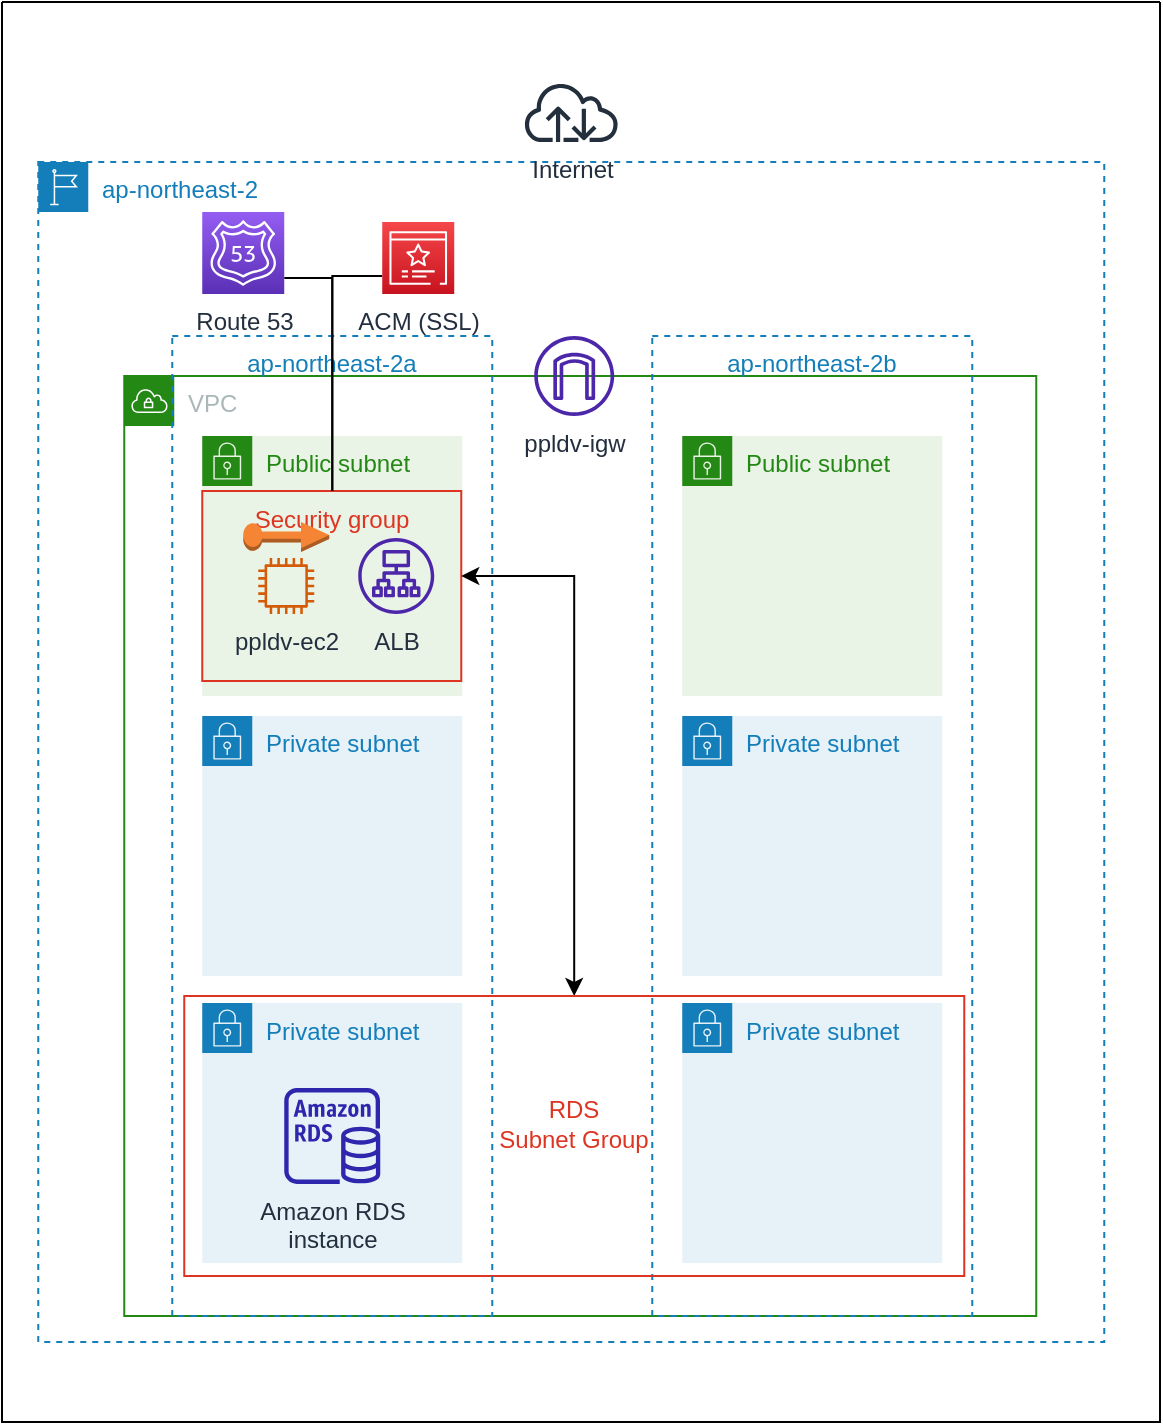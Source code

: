 <mxfile version="24.0.7" type="github">
  <diagram name="페이지-1" id="qs2-ORPQtPB0dxBW6ePt">
    <mxGraphModel dx="899" dy="687" grid="1" gridSize="10" guides="1" tooltips="1" connect="1" arrows="1" fold="1" page="1" pageScale="1" pageWidth="827" pageHeight="1169" math="0" shadow="0">
      <root>
        <mxCell id="0" />
        <mxCell id="1" parent="0" />
        <mxCell id="8S-bYS2UDUefdeKPtJc--1" value="" style="swimlane;startSize=0;" vertex="1" parent="1">
          <mxGeometry x="124" y="30" width="579" height="710" as="geometry" />
        </mxCell>
        <mxCell id="8S-bYS2UDUefdeKPtJc--2" value="ap-northeast-2" style="points=[[0,0],[0.25,0],[0.5,0],[0.75,0],[1,0],[1,0.25],[1,0.5],[1,0.75],[1,1],[0.75,1],[0.5,1],[0.25,1],[0,1],[0,0.75],[0,0.5],[0,0.25]];outlineConnect=0;gradientColor=none;html=1;whiteSpace=wrap;fontSize=12;fontStyle=0;container=1;pointerEvents=0;collapsible=0;recursiveResize=0;shape=mxgraph.aws4.group;grIcon=mxgraph.aws4.group_region;strokeColor=#147EBA;fillColor=none;verticalAlign=top;align=left;spacingLeft=30;fontColor=#147EBA;dashed=1;" vertex="1" parent="8S-bYS2UDUefdeKPtJc--1">
          <mxGeometry x="18.13" y="80" width="533" height="590" as="geometry" />
        </mxCell>
        <mxCell id="8S-bYS2UDUefdeKPtJc--3" value="VPC" style="points=[[0,0],[0.25,0],[0.5,0],[0.75,0],[1,0],[1,0.25],[1,0.5],[1,0.75],[1,1],[0.75,1],[0.5,1],[0.25,1],[0,1],[0,0.75],[0,0.5],[0,0.25]];outlineConnect=0;gradientColor=none;html=1;whiteSpace=wrap;fontSize=12;fontStyle=0;container=1;pointerEvents=0;collapsible=0;recursiveResize=0;shape=mxgraph.aws4.group;grIcon=mxgraph.aws4.group_vpc;strokeColor=#248814;fillColor=none;verticalAlign=top;align=left;spacingLeft=30;fontColor=#AAB7B8;dashed=0;" vertex="1" parent="8S-bYS2UDUefdeKPtJc--2">
          <mxGeometry x="43" y="107" width="456" height="470" as="geometry" />
        </mxCell>
        <mxCell id="8S-bYS2UDUefdeKPtJc--4" value="Public subnet" style="points=[[0,0],[0.25,0],[0.5,0],[0.75,0],[1,0],[1,0.25],[1,0.5],[1,0.75],[1,1],[0.75,1],[0.5,1],[0.25,1],[0,1],[0,0.75],[0,0.5],[0,0.25]];outlineConnect=0;gradientColor=none;html=1;whiteSpace=wrap;fontSize=12;fontStyle=0;container=1;pointerEvents=0;collapsible=0;recursiveResize=0;shape=mxgraph.aws4.group;grIcon=mxgraph.aws4.group_security_group;grStroke=0;strokeColor=#248814;fillColor=#E9F3E6;verticalAlign=top;align=left;spacingLeft=30;fontColor=#248814;dashed=0;" vertex="1" parent="8S-bYS2UDUefdeKPtJc--3">
          <mxGeometry x="39" y="30" width="130" height="130" as="geometry" />
        </mxCell>
        <mxCell id="8S-bYS2UDUefdeKPtJc--12" value="ALB" style="sketch=0;outlineConnect=0;fontColor=#232F3E;gradientColor=none;fillColor=#4D27AA;strokeColor=none;dashed=0;verticalLabelPosition=bottom;verticalAlign=top;align=center;html=1;fontSize=12;fontStyle=0;aspect=fixed;pointerEvents=1;shape=mxgraph.aws4.application_load_balancer;" vertex="1" parent="8S-bYS2UDUefdeKPtJc--4">
          <mxGeometry x="77.99" y="51" width="38" height="38" as="geometry" />
        </mxCell>
        <mxCell id="8S-bYS2UDUefdeKPtJc--66" value="Security group" style="fillColor=none;strokeColor=#DD3522;verticalAlign=top;fontStyle=0;fontColor=#DD3522;whiteSpace=wrap;html=1;" vertex="1" parent="8S-bYS2UDUefdeKPtJc--4">
          <mxGeometry y="27.5" width="129.5" height="95" as="geometry" />
        </mxCell>
        <mxCell id="8S-bYS2UDUefdeKPtJc--5" value="Public subnet" style="points=[[0,0],[0.25,0],[0.5,0],[0.75,0],[1,0],[1,0.25],[1,0.5],[1,0.75],[1,1],[0.75,1],[0.5,1],[0.25,1],[0,1],[0,0.75],[0,0.5],[0,0.25]];outlineConnect=0;gradientColor=none;html=1;whiteSpace=wrap;fontSize=12;fontStyle=0;container=1;pointerEvents=0;collapsible=0;recursiveResize=0;shape=mxgraph.aws4.group;grIcon=mxgraph.aws4.group_security_group;grStroke=0;strokeColor=#248814;fillColor=#E9F3E6;verticalAlign=top;align=left;spacingLeft=30;fontColor=#248814;dashed=0;" vertex="1" parent="8S-bYS2UDUefdeKPtJc--3">
          <mxGeometry x="279" y="30" width="130" height="130" as="geometry" />
        </mxCell>
        <mxCell id="8S-bYS2UDUefdeKPtJc--6" value="Private subnet" style="points=[[0,0],[0.25,0],[0.5,0],[0.75,0],[1,0],[1,0.25],[1,0.5],[1,0.75],[1,1],[0.75,1],[0.5,1],[0.25,1],[0,1],[0,0.75],[0,0.5],[0,0.25]];outlineConnect=0;gradientColor=none;html=1;whiteSpace=wrap;fontSize=12;fontStyle=0;container=1;pointerEvents=0;collapsible=0;recursiveResize=0;shape=mxgraph.aws4.group;grIcon=mxgraph.aws4.group_security_group;grStroke=0;strokeColor=#147EBA;fillColor=#E6F2F8;verticalAlign=top;align=left;spacingLeft=30;fontColor=#147EBA;dashed=0;" vertex="1" parent="8S-bYS2UDUefdeKPtJc--3">
          <mxGeometry x="39" y="170" width="130" height="130" as="geometry" />
        </mxCell>
        <mxCell id="8S-bYS2UDUefdeKPtJc--7" value="Private subnet" style="points=[[0,0],[0.25,0],[0.5,0],[0.75,0],[1,0],[1,0.25],[1,0.5],[1,0.75],[1,1],[0.75,1],[0.5,1],[0.25,1],[0,1],[0,0.75],[0,0.5],[0,0.25]];outlineConnect=0;gradientColor=none;html=1;whiteSpace=wrap;fontSize=12;fontStyle=0;container=1;pointerEvents=0;collapsible=0;recursiveResize=0;shape=mxgraph.aws4.group;grIcon=mxgraph.aws4.group_security_group;grStroke=0;strokeColor=#147EBA;fillColor=#E6F2F8;verticalAlign=top;align=left;spacingLeft=30;fontColor=#147EBA;dashed=0;" vertex="1" parent="8S-bYS2UDUefdeKPtJc--3">
          <mxGeometry x="39" y="313.5" width="130" height="130" as="geometry" />
        </mxCell>
        <mxCell id="8S-bYS2UDUefdeKPtJc--8" value="Private subnet" style="points=[[0,0],[0.25,0],[0.5,0],[0.75,0],[1,0],[1,0.25],[1,0.5],[1,0.75],[1,1],[0.75,1],[0.5,1],[0.25,1],[0,1],[0,0.75],[0,0.5],[0,0.25]];outlineConnect=0;gradientColor=none;html=1;whiteSpace=wrap;fontSize=12;fontStyle=0;container=1;pointerEvents=0;collapsible=0;recursiveResize=0;shape=mxgraph.aws4.group;grIcon=mxgraph.aws4.group_security_group;grStroke=0;strokeColor=#147EBA;fillColor=#E6F2F8;verticalAlign=top;align=left;spacingLeft=30;fontColor=#147EBA;dashed=0;" vertex="1" parent="8S-bYS2UDUefdeKPtJc--3">
          <mxGeometry x="279" y="170" width="130" height="130" as="geometry" />
        </mxCell>
        <mxCell id="8S-bYS2UDUefdeKPtJc--9" value="Private subnet" style="points=[[0,0],[0.25,0],[0.5,0],[0.75,0],[1,0],[1,0.25],[1,0.5],[1,0.75],[1,1],[0.75,1],[0.5,1],[0.25,1],[0,1],[0,0.75],[0,0.5],[0,0.25]];outlineConnect=0;gradientColor=none;html=1;whiteSpace=wrap;fontSize=12;fontStyle=0;container=1;pointerEvents=0;collapsible=0;recursiveResize=0;shape=mxgraph.aws4.group;grIcon=mxgraph.aws4.group_security_group;grStroke=0;strokeColor=#147EBA;fillColor=#E6F2F8;verticalAlign=top;align=left;spacingLeft=30;fontColor=#147EBA;dashed=0;" vertex="1" parent="8S-bYS2UDUefdeKPtJc--3">
          <mxGeometry x="279" y="313.5" width="130" height="130" as="geometry" />
        </mxCell>
        <mxCell id="8S-bYS2UDUefdeKPtJc--14" value="ap-northeast-2b" style="fillColor=none;strokeColor=#147EBA;dashed=1;verticalAlign=top;fontStyle=0;fontColor=#147EBA;whiteSpace=wrap;html=1;" vertex="1" parent="8S-bYS2UDUefdeKPtJc--3">
          <mxGeometry x="264" y="-20" width="160" height="490" as="geometry" />
        </mxCell>
        <mxCell id="8S-bYS2UDUefdeKPtJc--71" style="edgeStyle=orthogonalEdgeStyle;rounded=0;orthogonalLoop=1;jettySize=auto;html=1;targetPerimeterSpacing=0;startArrow=classic;startFill=1;" edge="1" parent="8S-bYS2UDUefdeKPtJc--3" source="8S-bYS2UDUefdeKPtJc--16" target="8S-bYS2UDUefdeKPtJc--66">
          <mxGeometry relative="1" as="geometry">
            <Array as="points">
              <mxPoint x="225" y="100" />
            </Array>
          </mxGeometry>
        </mxCell>
        <mxCell id="8S-bYS2UDUefdeKPtJc--16" value="&lt;br&gt;&lt;br&gt;&lt;br&gt;RDS&lt;br&gt;Subnet Group" style="fillColor=none;strokeColor=#DD3522;verticalAlign=top;fontStyle=0;fontColor=#DD3522;whiteSpace=wrap;html=1;" vertex="1" parent="8S-bYS2UDUefdeKPtJc--3">
          <mxGeometry x="30" y="310" width="390" height="140" as="geometry" />
        </mxCell>
        <mxCell id="8S-bYS2UDUefdeKPtJc--19" value="ppldv-ec2" style="sketch=0;outlineConnect=0;fontColor=#232F3E;gradientColor=none;fillColor=#D45B07;strokeColor=none;dashed=0;verticalLabelPosition=bottom;verticalAlign=top;align=center;html=1;fontSize=12;fontStyle=0;aspect=fixed;pointerEvents=1;shape=mxgraph.aws4.instance2;" vertex="1" parent="8S-bYS2UDUefdeKPtJc--3">
          <mxGeometry x="66.99" y="91" width="28" height="28" as="geometry" />
        </mxCell>
        <mxCell id="8S-bYS2UDUefdeKPtJc--21" value="Amazon RDS&lt;br&gt;instance" style="sketch=0;outlineConnect=0;fontColor=#232F3E;gradientColor=none;fillColor=#2E27AD;strokeColor=none;dashed=0;verticalLabelPosition=bottom;verticalAlign=top;align=center;html=1;fontSize=12;fontStyle=0;aspect=fixed;pointerEvents=1;shape=mxgraph.aws4.rds_instance;" vertex="1" parent="8S-bYS2UDUefdeKPtJc--3">
          <mxGeometry x="80" y="356" width="48" height="48" as="geometry" />
        </mxCell>
        <mxCell id="8S-bYS2UDUefdeKPtJc--65" value="" style="outlineConnect=0;dashed=0;verticalLabelPosition=bottom;verticalAlign=top;align=center;html=1;shape=mxgraph.aws3.elastic_ip;fillColor=#F58534;gradientColor=none;" vertex="1" parent="8S-bYS2UDUefdeKPtJc--3">
          <mxGeometry x="59.49" y="73" width="43" height="15" as="geometry" />
        </mxCell>
        <mxCell id="8S-bYS2UDUefdeKPtJc--15" value="ap-northeast-2a" style="fillColor=none;strokeColor=#147EBA;dashed=1;verticalAlign=top;fontStyle=0;fontColor=#147EBA;whiteSpace=wrap;html=1;" vertex="1" parent="8S-bYS2UDUefdeKPtJc--3">
          <mxGeometry x="24" y="-20" width="160" height="490" as="geometry" />
        </mxCell>
        <mxCell id="8S-bYS2UDUefdeKPtJc--23" value="ppldv-igw" style="sketch=0;outlineConnect=0;fontColor=#232F3E;gradientColor=none;fillColor=#4D27AA;strokeColor=none;dashed=0;verticalLabelPosition=bottom;verticalAlign=top;align=center;html=1;fontSize=12;fontStyle=0;aspect=fixed;pointerEvents=1;shape=mxgraph.aws4.internet_gateway;" vertex="1" parent="8S-bYS2UDUefdeKPtJc--3">
          <mxGeometry x="204.99" y="-20" width="40" height="40" as="geometry" />
        </mxCell>
        <mxCell id="8S-bYS2UDUefdeKPtJc--70" style="edgeStyle=orthogonalEdgeStyle;rounded=0;orthogonalLoop=1;jettySize=auto;html=1;endArrow=none;endFill=0;" edge="1" parent="8S-bYS2UDUefdeKPtJc--2" source="8S-bYS2UDUefdeKPtJc--63" target="8S-bYS2UDUefdeKPtJc--66">
          <mxGeometry relative="1" as="geometry">
            <Array as="points">
              <mxPoint x="147" y="57" />
            </Array>
          </mxGeometry>
        </mxCell>
        <mxCell id="8S-bYS2UDUefdeKPtJc--63" value="ACM (SSL)" style="sketch=0;points=[[0,0,0],[0.25,0,0],[0.5,0,0],[0.75,0,0],[1,0,0],[0,1,0],[0.25,1,0],[0.5,1,0],[0.75,1,0],[1,1,0],[0,0.25,0],[0,0.5,0],[0,0.75,0],[1,0.25,0],[1,0.5,0],[1,0.75,0]];outlineConnect=0;fontColor=#232F3E;gradientColor=#F54749;gradientDirection=north;fillColor=#C7131F;strokeColor=#ffffff;dashed=0;verticalLabelPosition=bottom;verticalAlign=top;align=center;html=1;fontSize=12;fontStyle=0;aspect=fixed;shape=mxgraph.aws4.resourceIcon;resIcon=mxgraph.aws4.certificate_manager_3;" vertex="1" parent="8S-bYS2UDUefdeKPtJc--2">
          <mxGeometry x="171.99" y="30" width="36" height="36" as="geometry" />
        </mxCell>
        <mxCell id="8S-bYS2UDUefdeKPtJc--69" style="edgeStyle=orthogonalEdgeStyle;rounded=0;orthogonalLoop=1;jettySize=auto;html=1;endArrow=none;endFill=0;" edge="1" parent="8S-bYS2UDUefdeKPtJc--2" source="8S-bYS2UDUefdeKPtJc--62" target="8S-bYS2UDUefdeKPtJc--66">
          <mxGeometry relative="1" as="geometry">
            <Array as="points">
              <mxPoint x="147" y="58" />
            </Array>
          </mxGeometry>
        </mxCell>
        <mxCell id="8S-bYS2UDUefdeKPtJc--62" value="Route 53" style="sketch=0;points=[[0,0,0],[0.25,0,0],[0.5,0,0],[0.75,0,0],[1,0,0],[0,1,0],[0.25,1,0],[0.5,1,0],[0.75,1,0],[1,1,0],[0,0.25,0],[0,0.5,0],[0,0.75,0],[1,0.25,0],[1,0.5,0],[1,0.75,0]];outlineConnect=0;fontColor=#232F3E;gradientColor=#945DF2;gradientDirection=north;fillColor=#5A30B5;strokeColor=#ffffff;dashed=0;verticalLabelPosition=bottom;verticalAlign=top;align=center;html=1;fontSize=12;fontStyle=0;aspect=fixed;shape=mxgraph.aws4.resourceIcon;resIcon=mxgraph.aws4.route_53;" vertex="1" parent="8S-bYS2UDUefdeKPtJc--2">
          <mxGeometry x="81.99" y="25" width="41" height="41" as="geometry" />
        </mxCell>
        <mxCell id="8S-bYS2UDUefdeKPtJc--24" value="Internet" style="sketch=0;outlineConnect=0;fontColor=#232F3E;gradientColor=none;fillColor=#232F3D;strokeColor=none;dashed=0;verticalLabelPosition=bottom;verticalAlign=top;align=center;html=1;fontSize=12;fontStyle=0;aspect=fixed;pointerEvents=1;shape=mxgraph.aws4.internet;" vertex="1" parent="8S-bYS2UDUefdeKPtJc--1">
          <mxGeometry x="260.25" y="40" width="48.75" height="30" as="geometry" />
        </mxCell>
      </root>
    </mxGraphModel>
  </diagram>
</mxfile>
